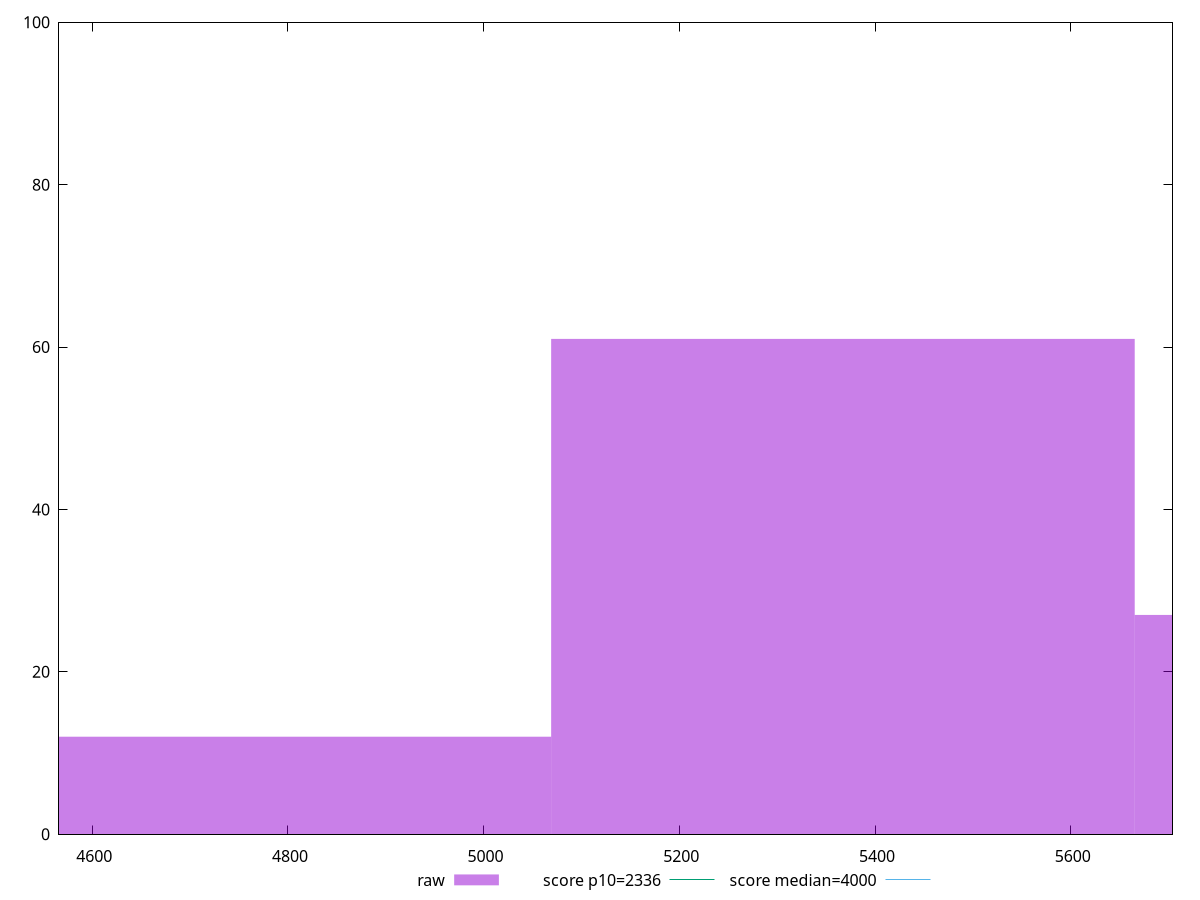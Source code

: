reset

$raw <<EOF
5367.195558727674 61
5963.550620808527 27
4770.8404966468215 12
EOF

set key outside below
set boxwidth 596.3550620808527
set xrange [4566.079:5703.983000000002]
set yrange [0:100]
set trange [0:100]
set style fill transparent solid 0.5 noborder

set parametric
set terminal svg size 640, 490 enhanced background rgb 'white'
set output "reports/report_00033_2021-03-01T14-23-16.841Z/first-meaningful-paint/samples/astro/raw/histogram.svg"

plot $raw title "raw" with boxes, \
     2336,t title "score p10=2336", \
     4000,t title "score median=4000"

reset
